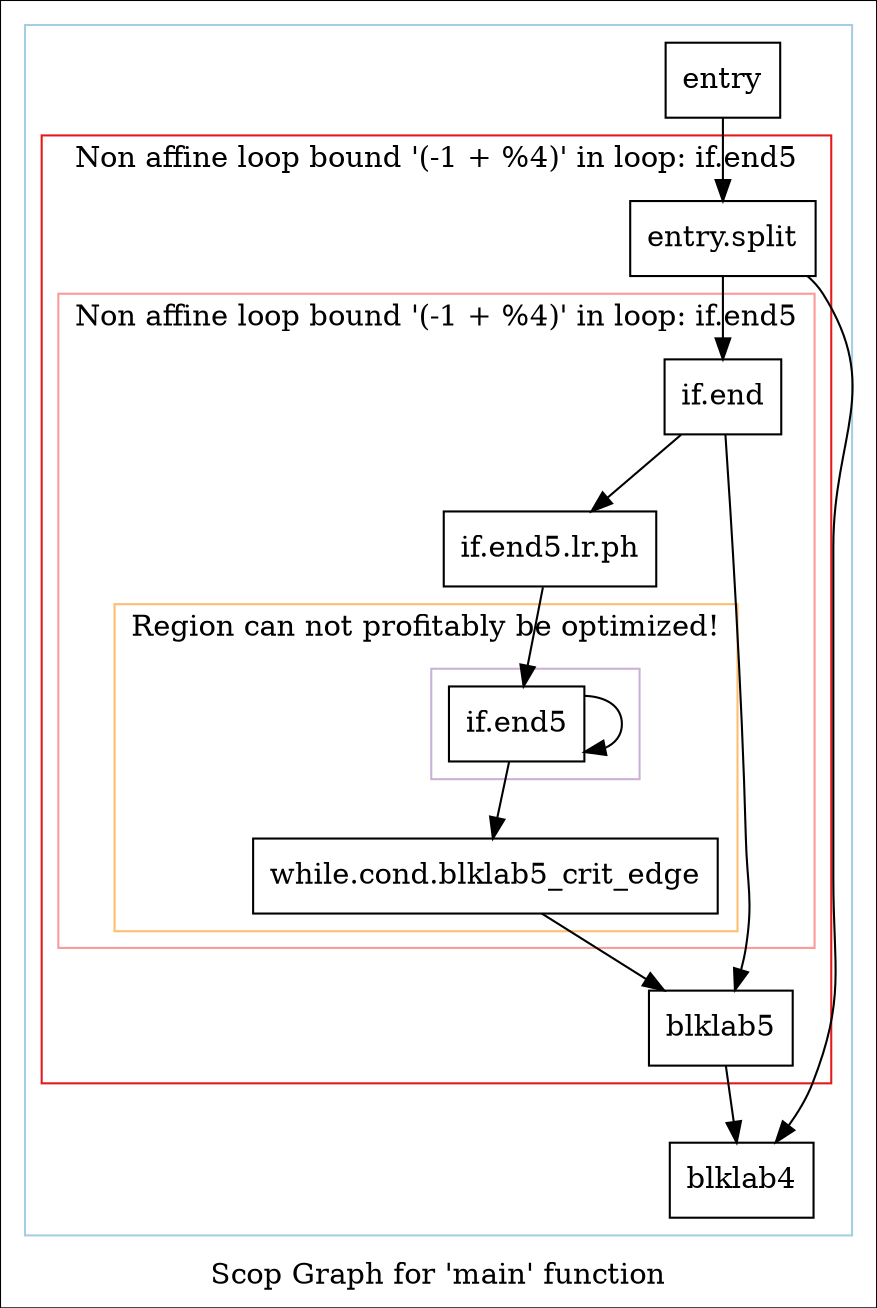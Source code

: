 digraph "Scop Graph for 'main' function" {
	label="Scop Graph for 'main' function";

	Node0xc093080 [shape=record,label="{entry}"];
	Node0xc093080 -> Node0xc2369b0;
	Node0xc2369b0 [shape=record,label="{entry.split}"];
	Node0xc2369b0 -> Node0xc22bd80;
	Node0xc2369b0 -> Node0xc22bde0;
	Node0xc22bd80 [shape=record,label="{blklab4}"];
	Node0xc22bde0 [shape=record,label="{if.end}"];
	Node0xc22bde0 -> Node0xc22d120;
	Node0xc22bde0 -> Node0xc22d180;
	Node0xc22d120 [shape=record,label="{if.end5.lr.ph}"];
	Node0xc22d120 -> Node0xc22d1e0;
	Node0xc22d1e0 [shape=record,label="{if.end5}"];
	Node0xc22d1e0 -> Node0xc22d1e0[constraint=false];
	Node0xc22d1e0 -> Node0xc22d240;
	Node0xc22d240 [shape=record,label="{while.cond.blklab5_crit_edge}"];
	Node0xc22d240 -> Node0xc22d180;
	Node0xc22d180 [shape=record,label="{blklab5}"];
	Node0xc22d180 -> Node0xc22bd80;
	colorscheme = "paired12"
        subgraph cluster_0xc228500 {
          label = "";
          style = solid;
          color = 1
          subgraph cluster_0xc22ee70 {
            label = "Non affine loop bound '(-1 + %4)' in loop: if.end5";
            style = solid;
            color = 6
            subgraph cluster_0xc22edf0 {
              label = "Non affine loop bound '(-1 + %4)' in loop: if.end5";
              style = solid;
              color = 5
              subgraph cluster_0xc230ff0 {
                label = "Region can not profitably be optimized!";
                style = solid;
                color = 7
                subgraph cluster_0xc228580 {
                  label = "";
                  style = solid;
                  color = 9
                  Node0xc22d1e0;
                }
                Node0xc22d240;
              }
              Node0xc22bde0;
              Node0xc22d120;
            }
            Node0xc2369b0;
            Node0xc22d180;
          }
          Node0xc093080;
          Node0xc22bd80;
        }
}
